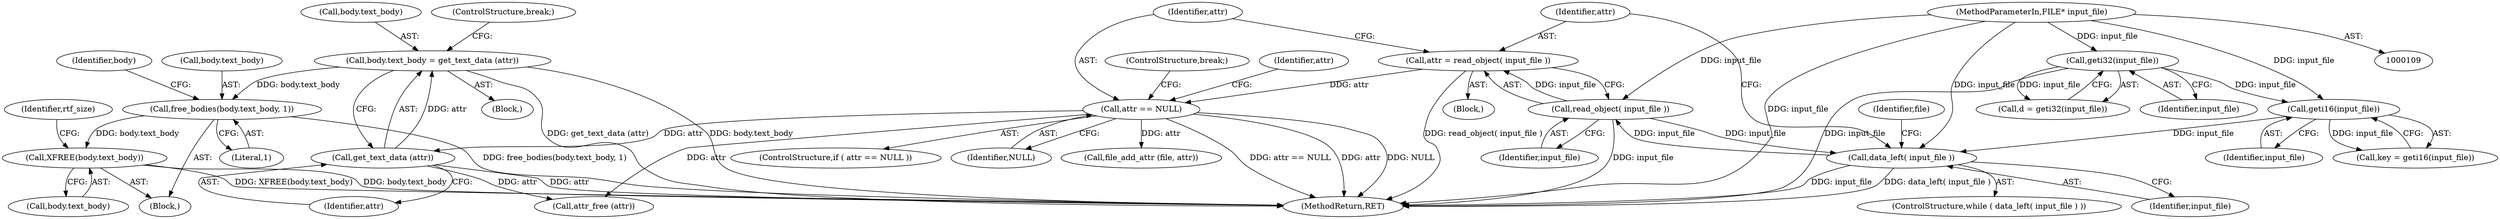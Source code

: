 digraph "0_tnef_8dccf79857ceeb7a6d3e42c1e762e7b865d5344d_1@API" {
"1000409" [label="(Call,free_bodies(body.text_body, 1))"];
"1000213" [label="(Call,body.text_body = get_text_data (attr))"];
"1000217" [label="(Call,get_text_data (attr))"];
"1000174" [label="(Call,attr == NULL)"];
"1000169" [label="(Call,attr = read_object( input_file ))"];
"1000171" [label="(Call,read_object( input_file ))"];
"1000166" [label="(Call,data_left( input_file ))"];
"1000160" [label="(Call,geti16(input_file))"];
"1000146" [label="(Call,geti32(input_file))"];
"1000110" [label="(MethodParameterIn,FILE* input_file)"];
"1000414" [label="(Call,XFREE(body.text_body))"];
"1000173" [label="(ControlStructure,if ( attr == NULL ))"];
"1000161" [label="(Identifier,input_file)"];
"1000177" [label="(ControlStructure,break;)"];
"1000409" [label="(Call,free_bodies(body.text_body, 1))"];
"1000168" [label="(Block,)"];
"1000218" [label="(Identifier,attr)"];
"1000420" [label="(Identifier,rtf_size)"];
"1000416" [label="(Identifier,body)"];
"1000314" [label="(Call,attr_free (attr))"];
"1000166" [label="(Call,data_left( input_file ))"];
"1000212" [label="(Block,)"];
"1000174" [label="(Call,attr == NULL)"];
"1000110" [label="(MethodParameterIn,FILE* input_file)"];
"1000217" [label="(Call,get_text_data (attr))"];
"1000408" [label="(Block,)"];
"1000214" [label="(Call,body.text_body)"];
"1000171" [label="(Call,read_object( input_file ))"];
"1000415" [label="(Call,body.text_body)"];
"1000410" [label="(Call,body.text_body)"];
"1000144" [label="(Call,d = geti32(input_file))"];
"1000176" [label="(Identifier,NULL)"];
"1000213" [label="(Call,body.text_body = get_text_data (attr))"];
"1000413" [label="(Literal,1)"];
"1000170" [label="(Identifier,attr)"];
"1000146" [label="(Call,geti32(input_file))"];
"1000175" [label="(Identifier,attr)"];
"1000319" [label="(Identifier,file)"];
"1000298" [label="(ControlStructure,break;)"];
"1000158" [label="(Call,key = geti16(input_file))"];
"1000300" [label="(Call,file_add_attr (file, attr))"];
"1000448" [label="(MethodReturn,RET)"];
"1000172" [label="(Identifier,input_file)"];
"1000160" [label="(Call,geti16(input_file))"];
"1000147" [label="(Identifier,input_file)"];
"1000181" [label="(Identifier,attr)"];
"1000167" [label="(Identifier,input_file)"];
"1000169" [label="(Call,attr = read_object( input_file ))"];
"1000165" [label="(ControlStructure,while ( data_left( input_file ) ))"];
"1000414" [label="(Call,XFREE(body.text_body))"];
"1000409" -> "1000408"  [label="AST: "];
"1000409" -> "1000413"  [label="CFG: "];
"1000410" -> "1000409"  [label="AST: "];
"1000413" -> "1000409"  [label="AST: "];
"1000416" -> "1000409"  [label="CFG: "];
"1000409" -> "1000448"  [label="DDG: free_bodies(body.text_body, 1)"];
"1000213" -> "1000409"  [label="DDG: body.text_body"];
"1000409" -> "1000414"  [label="DDG: body.text_body"];
"1000213" -> "1000212"  [label="AST: "];
"1000213" -> "1000217"  [label="CFG: "];
"1000214" -> "1000213"  [label="AST: "];
"1000217" -> "1000213"  [label="AST: "];
"1000298" -> "1000213"  [label="CFG: "];
"1000213" -> "1000448"  [label="DDG: get_text_data (attr)"];
"1000213" -> "1000448"  [label="DDG: body.text_body"];
"1000217" -> "1000213"  [label="DDG: attr"];
"1000217" -> "1000218"  [label="CFG: "];
"1000218" -> "1000217"  [label="AST: "];
"1000217" -> "1000448"  [label="DDG: attr"];
"1000174" -> "1000217"  [label="DDG: attr"];
"1000217" -> "1000314"  [label="DDG: attr"];
"1000174" -> "1000173"  [label="AST: "];
"1000174" -> "1000176"  [label="CFG: "];
"1000175" -> "1000174"  [label="AST: "];
"1000176" -> "1000174"  [label="AST: "];
"1000177" -> "1000174"  [label="CFG: "];
"1000181" -> "1000174"  [label="CFG: "];
"1000174" -> "1000448"  [label="DDG: NULL"];
"1000174" -> "1000448"  [label="DDG: attr == NULL"];
"1000174" -> "1000448"  [label="DDG: attr"];
"1000169" -> "1000174"  [label="DDG: attr"];
"1000174" -> "1000300"  [label="DDG: attr"];
"1000174" -> "1000314"  [label="DDG: attr"];
"1000169" -> "1000168"  [label="AST: "];
"1000169" -> "1000171"  [label="CFG: "];
"1000170" -> "1000169"  [label="AST: "];
"1000171" -> "1000169"  [label="AST: "];
"1000175" -> "1000169"  [label="CFG: "];
"1000169" -> "1000448"  [label="DDG: read_object( input_file )"];
"1000171" -> "1000169"  [label="DDG: input_file"];
"1000171" -> "1000172"  [label="CFG: "];
"1000172" -> "1000171"  [label="AST: "];
"1000171" -> "1000448"  [label="DDG: input_file"];
"1000171" -> "1000166"  [label="DDG: input_file"];
"1000166" -> "1000171"  [label="DDG: input_file"];
"1000110" -> "1000171"  [label="DDG: input_file"];
"1000166" -> "1000165"  [label="AST: "];
"1000166" -> "1000167"  [label="CFG: "];
"1000167" -> "1000166"  [label="AST: "];
"1000170" -> "1000166"  [label="CFG: "];
"1000319" -> "1000166"  [label="CFG: "];
"1000166" -> "1000448"  [label="DDG: data_left( input_file )"];
"1000166" -> "1000448"  [label="DDG: input_file"];
"1000160" -> "1000166"  [label="DDG: input_file"];
"1000110" -> "1000166"  [label="DDG: input_file"];
"1000160" -> "1000158"  [label="AST: "];
"1000160" -> "1000161"  [label="CFG: "];
"1000161" -> "1000160"  [label="AST: "];
"1000158" -> "1000160"  [label="CFG: "];
"1000160" -> "1000158"  [label="DDG: input_file"];
"1000146" -> "1000160"  [label="DDG: input_file"];
"1000110" -> "1000160"  [label="DDG: input_file"];
"1000146" -> "1000144"  [label="AST: "];
"1000146" -> "1000147"  [label="CFG: "];
"1000147" -> "1000146"  [label="AST: "];
"1000144" -> "1000146"  [label="CFG: "];
"1000146" -> "1000448"  [label="DDG: input_file"];
"1000146" -> "1000144"  [label="DDG: input_file"];
"1000110" -> "1000146"  [label="DDG: input_file"];
"1000110" -> "1000109"  [label="AST: "];
"1000110" -> "1000448"  [label="DDG: input_file"];
"1000414" -> "1000408"  [label="AST: "];
"1000414" -> "1000415"  [label="CFG: "];
"1000415" -> "1000414"  [label="AST: "];
"1000420" -> "1000414"  [label="CFG: "];
"1000414" -> "1000448"  [label="DDG: XFREE(body.text_body)"];
"1000414" -> "1000448"  [label="DDG: body.text_body"];
}
